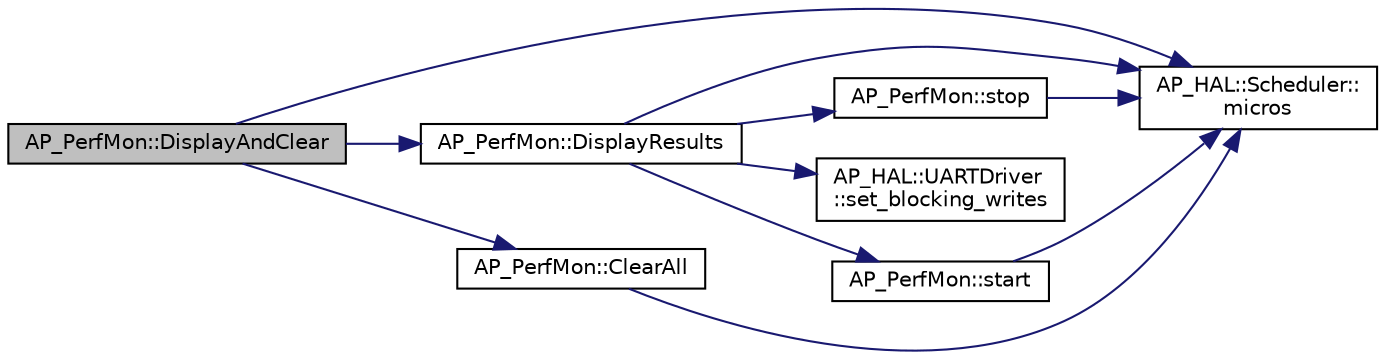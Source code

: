 digraph "AP_PerfMon::DisplayAndClear"
{
 // INTERACTIVE_SVG=YES
  edge [fontname="Helvetica",fontsize="10",labelfontname="Helvetica",labelfontsize="10"];
  node [fontname="Helvetica",fontsize="10",shape=record];
  rankdir="LR";
  Node1 [label="AP_PerfMon::DisplayAndClear",height=0.2,width=0.4,color="black", fillcolor="grey75", style="filled" fontcolor="black"];
  Node1 -> Node2 [color="midnightblue",fontsize="10",style="solid",fontname="Helvetica"];
  Node2 [label="AP_HAL::Scheduler::\lmicros",height=0.2,width=0.4,color="black", fillcolor="white", style="filled",URL="$classAP__HAL_1_1Scheduler.html#add46d722bfb08a16f220e63591654e46"];
  Node1 -> Node3 [color="midnightblue",fontsize="10",style="solid",fontname="Helvetica"];
  Node3 [label="AP_PerfMon::DisplayResults",height=0.2,width=0.4,color="black", fillcolor="white", style="filled",URL="$classAP__PerfMon.html#a8ec00aed03b87f42dea000040d1ddcc6"];
  Node3 -> Node2 [color="midnightblue",fontsize="10",style="solid",fontname="Helvetica"];
  Node3 -> Node4 [color="midnightblue",fontsize="10",style="solid",fontname="Helvetica"];
  Node4 [label="AP_PerfMon::stop",height=0.2,width=0.4,color="black", fillcolor="white", style="filled",URL="$classAP__PerfMon.html#a96002a72a44a8e668eab2168b1e6c6ee"];
  Node4 -> Node2 [color="midnightblue",fontsize="10",style="solid",fontname="Helvetica"];
  Node3 -> Node5 [color="midnightblue",fontsize="10",style="solid",fontname="Helvetica"];
  Node5 [label="AP_HAL::UARTDriver\l::set_blocking_writes",height=0.2,width=0.4,color="black", fillcolor="white", style="filled",URL="$classAP__HAL_1_1UARTDriver.html#acc37de01cc945aa1b798937d41fb65db"];
  Node3 -> Node6 [color="midnightblue",fontsize="10",style="solid",fontname="Helvetica"];
  Node6 [label="AP_PerfMon::start",height=0.2,width=0.4,color="black", fillcolor="white", style="filled",URL="$classAP__PerfMon.html#a9d97e1982346161614d1b24bfc139f68"];
  Node6 -> Node2 [color="midnightblue",fontsize="10",style="solid",fontname="Helvetica"];
  Node1 -> Node7 [color="midnightblue",fontsize="10",style="solid",fontname="Helvetica"];
  Node7 [label="AP_PerfMon::ClearAll",height=0.2,width=0.4,color="black", fillcolor="white", style="filled",URL="$classAP__PerfMon.html#abe8059b11d945544a3bc49a743a14635"];
  Node7 -> Node2 [color="midnightblue",fontsize="10",style="solid",fontname="Helvetica"];
}
